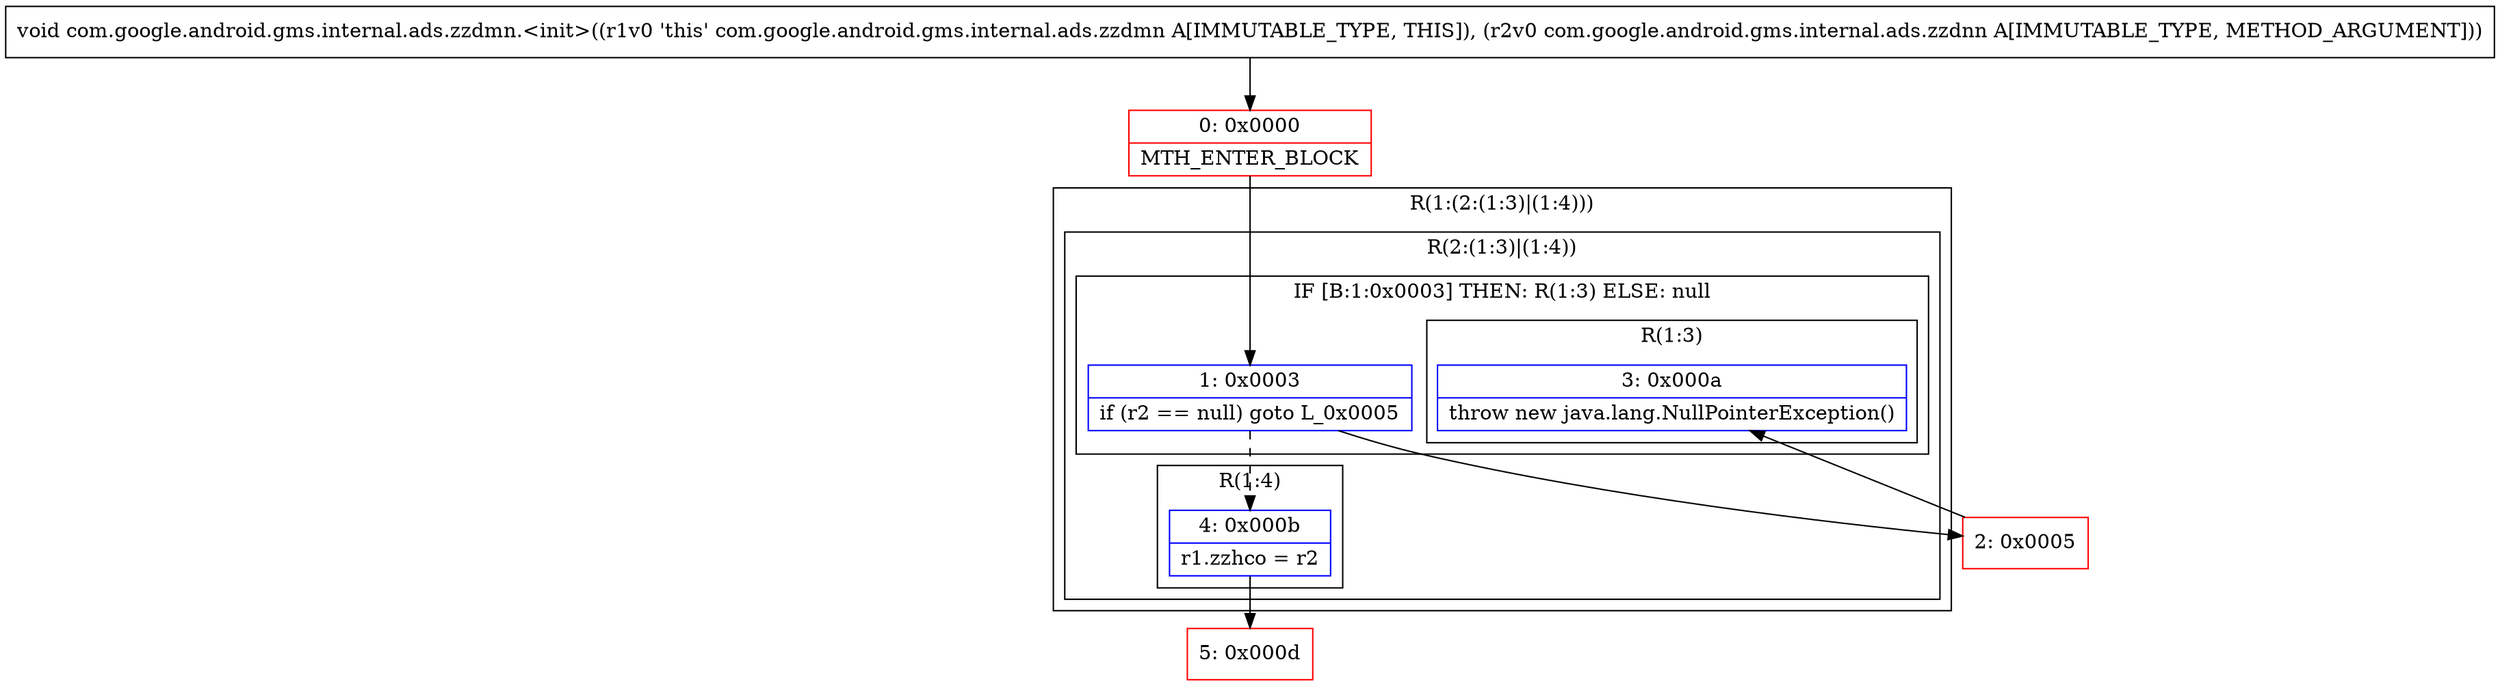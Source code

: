 digraph "CFG forcom.google.android.gms.internal.ads.zzdmn.\<init\>(Lcom\/google\/android\/gms\/internal\/ads\/zzdnn;)V" {
subgraph cluster_Region_2055463116 {
label = "R(1:(2:(1:3)|(1:4)))";
node [shape=record,color=blue];
subgraph cluster_Region_1361418856 {
label = "R(2:(1:3)|(1:4))";
node [shape=record,color=blue];
subgraph cluster_IfRegion_1854153992 {
label = "IF [B:1:0x0003] THEN: R(1:3) ELSE: null";
node [shape=record,color=blue];
Node_1 [shape=record,label="{1\:\ 0x0003|if (r2 == null) goto L_0x0005\l}"];
subgraph cluster_Region_222892302 {
label = "R(1:3)";
node [shape=record,color=blue];
Node_3 [shape=record,label="{3\:\ 0x000a|throw new java.lang.NullPointerException()\l}"];
}
}
subgraph cluster_Region_1747518955 {
label = "R(1:4)";
node [shape=record,color=blue];
Node_4 [shape=record,label="{4\:\ 0x000b|r1.zzhco = r2\l}"];
}
}
}
Node_0 [shape=record,color=red,label="{0\:\ 0x0000|MTH_ENTER_BLOCK\l}"];
Node_2 [shape=record,color=red,label="{2\:\ 0x0005}"];
Node_5 [shape=record,color=red,label="{5\:\ 0x000d}"];
MethodNode[shape=record,label="{void com.google.android.gms.internal.ads.zzdmn.\<init\>((r1v0 'this' com.google.android.gms.internal.ads.zzdmn A[IMMUTABLE_TYPE, THIS]), (r2v0 com.google.android.gms.internal.ads.zzdnn A[IMMUTABLE_TYPE, METHOD_ARGUMENT])) }"];
MethodNode -> Node_0;
Node_1 -> Node_2;
Node_1 -> Node_4[style=dashed];
Node_4 -> Node_5;
Node_0 -> Node_1;
Node_2 -> Node_3;
}

